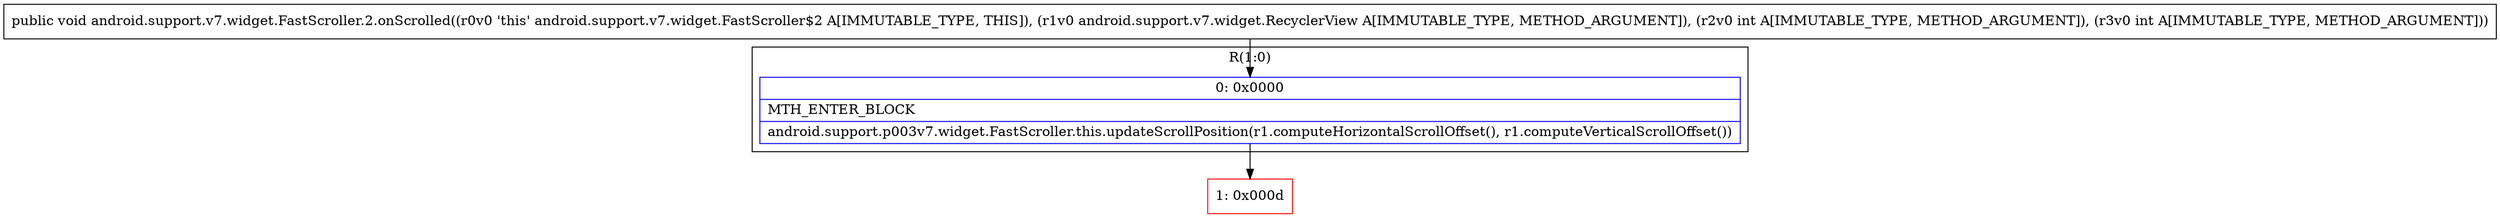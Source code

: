 digraph "CFG forandroid.support.v7.widget.FastScroller.2.onScrolled(Landroid\/support\/v7\/widget\/RecyclerView;II)V" {
subgraph cluster_Region_1206020272 {
label = "R(1:0)";
node [shape=record,color=blue];
Node_0 [shape=record,label="{0\:\ 0x0000|MTH_ENTER_BLOCK\l|android.support.p003v7.widget.FastScroller.this.updateScrollPosition(r1.computeHorizontalScrollOffset(), r1.computeVerticalScrollOffset())\l}"];
}
Node_1 [shape=record,color=red,label="{1\:\ 0x000d}"];
MethodNode[shape=record,label="{public void android.support.v7.widget.FastScroller.2.onScrolled((r0v0 'this' android.support.v7.widget.FastScroller$2 A[IMMUTABLE_TYPE, THIS]), (r1v0 android.support.v7.widget.RecyclerView A[IMMUTABLE_TYPE, METHOD_ARGUMENT]), (r2v0 int A[IMMUTABLE_TYPE, METHOD_ARGUMENT]), (r3v0 int A[IMMUTABLE_TYPE, METHOD_ARGUMENT])) }"];
MethodNode -> Node_0;
Node_0 -> Node_1;
}


